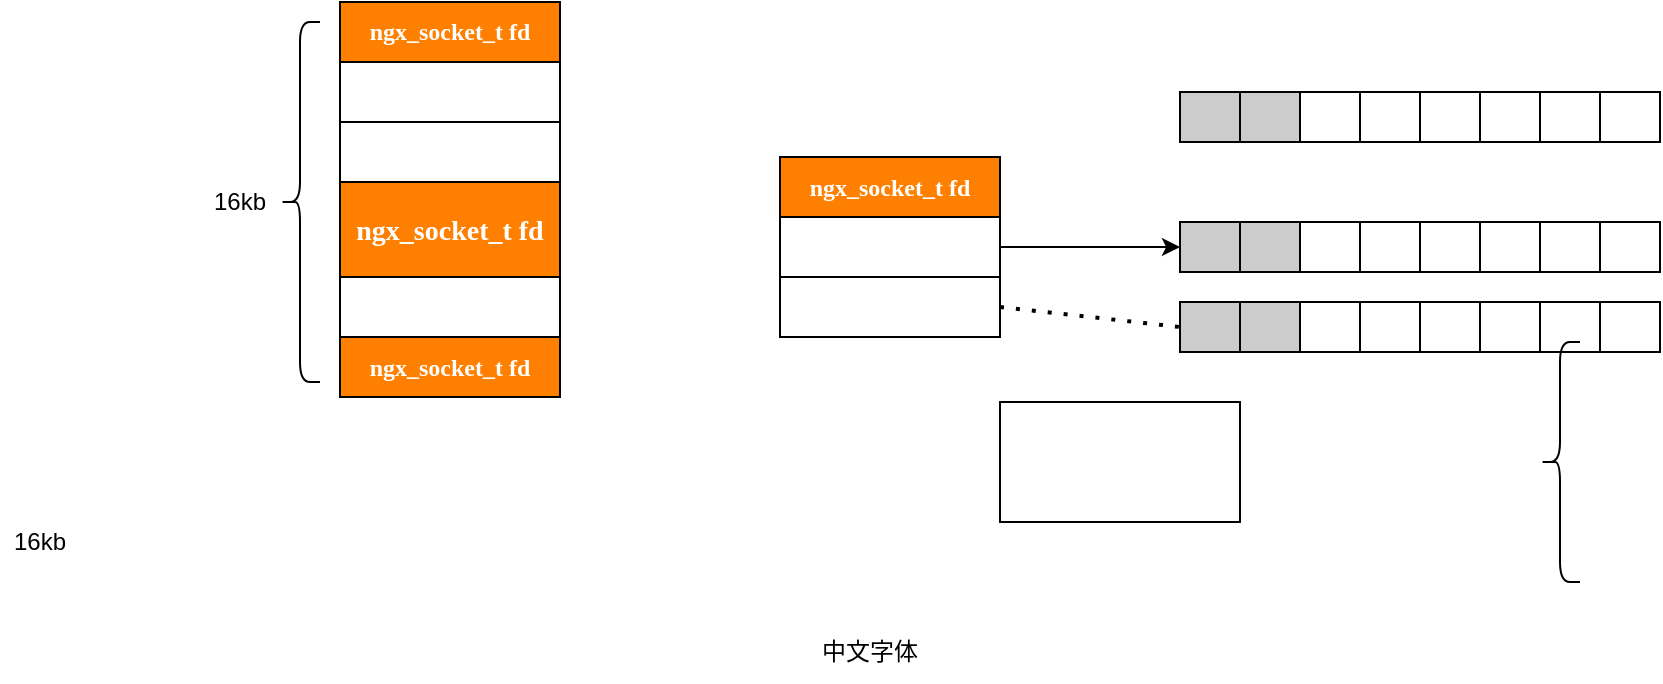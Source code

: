 <mxfile version="14.7.2" type="github">
  <diagram id="JWkxy0zKWKl2xdhELnG-" name="Page-1">
    <mxGraphModel dx="2474" dy="762" grid="1" gridSize="10" guides="1" tooltips="1" connect="1" arrows="1" fold="1" page="1" pageScale="1" pageWidth="1100" pageHeight="850" math="0" shadow="0">
      <root>
        <mxCell id="0" />
        <mxCell id="1" parent="0" />
        <mxCell id="Bn9-F2wJFnICWRJY-Sh3-1" value="&lt;font color=&quot;#ffffff&quot; face=&quot;Comic Sans MS&quot;&gt;&lt;b&gt;ngx_socket_t fd&lt;/b&gt;&lt;/font&gt;" style="rounded=0;whiteSpace=wrap;html=1;fillColor=#FF8000;" parent="1" vertex="1">
          <mxGeometry x="160" y="347.5" width="110" height="30" as="geometry" />
        </mxCell>
        <mxCell id="Bn9-F2wJFnICWRJY-Sh3-28" style="rounded=0;orthogonalLoop=1;jettySize=auto;html=1;exitX=1;exitY=0.5;exitDx=0;exitDy=0;entryX=0;entryY=0.5;entryDx=0;entryDy=0;elbow=vertical;" parent="1" source="Bn9-F2wJFnICWRJY-Sh3-2" target="Bn9-F2wJFnICWRJY-Sh3-12" edge="1">
          <mxGeometry relative="1" as="geometry" />
        </mxCell>
        <mxCell id="Bn9-F2wJFnICWRJY-Sh3-2" value="" style="rounded=0;whiteSpace=wrap;html=1;" parent="1" vertex="1">
          <mxGeometry x="160" y="377.5" width="110" height="30" as="geometry" />
        </mxCell>
        <mxCell id="Bn9-F2wJFnICWRJY-Sh3-3" value="" style="rounded=0;whiteSpace=wrap;html=1;" parent="1" vertex="1">
          <mxGeometry x="160" y="407.5" width="110" height="30" as="geometry" />
        </mxCell>
        <mxCell id="Bn9-F2wJFnICWRJY-Sh3-4" value="" style="rounded=0;whiteSpace=wrap;html=1;fillColor=#CCCCCC;" parent="1" vertex="1">
          <mxGeometry x="360" y="315" width="30" height="25" as="geometry" />
        </mxCell>
        <mxCell id="Bn9-F2wJFnICWRJY-Sh3-5" value="" style="rounded=0;whiteSpace=wrap;html=1;fillColor=#CCCCCC;" parent="1" vertex="1">
          <mxGeometry x="390" y="315" width="30" height="25" as="geometry" />
        </mxCell>
        <mxCell id="Bn9-F2wJFnICWRJY-Sh3-6" value="" style="rounded=0;whiteSpace=wrap;html=1;fillColor=#FFFFFF;" parent="1" vertex="1">
          <mxGeometry x="420" y="315" width="30" height="25" as="geometry" />
        </mxCell>
        <mxCell id="Bn9-F2wJFnICWRJY-Sh3-7" value="" style="rounded=0;whiteSpace=wrap;html=1;fillColor=#FFFFFF;" parent="1" vertex="1">
          <mxGeometry x="450" y="315" width="30" height="25" as="geometry" />
        </mxCell>
        <mxCell id="Bn9-F2wJFnICWRJY-Sh3-8" value="" style="rounded=0;whiteSpace=wrap;html=1;fillColor=#FFFFFF;" parent="1" vertex="1">
          <mxGeometry x="480" y="315" width="30" height="25" as="geometry" />
        </mxCell>
        <mxCell id="Bn9-F2wJFnICWRJY-Sh3-9" value="" style="rounded=0;whiteSpace=wrap;html=1;fillColor=#FFFFFF;" parent="1" vertex="1">
          <mxGeometry x="510" y="315" width="30" height="25" as="geometry" />
        </mxCell>
        <mxCell id="Bn9-F2wJFnICWRJY-Sh3-10" value="" style="rounded=0;whiteSpace=wrap;html=1;fillColor=#FFFFFF;" parent="1" vertex="1">
          <mxGeometry x="540" y="315" width="30" height="25" as="geometry" />
        </mxCell>
        <mxCell id="Bn9-F2wJFnICWRJY-Sh3-11" value="" style="rounded=0;whiteSpace=wrap;html=1;fillColor=#FFFFFF;" parent="1" vertex="1">
          <mxGeometry x="570" y="315" width="30" height="25" as="geometry" />
        </mxCell>
        <mxCell id="Bn9-F2wJFnICWRJY-Sh3-12" value="" style="rounded=0;whiteSpace=wrap;html=1;fillColor=#CCCCCC;" parent="1" vertex="1">
          <mxGeometry x="360" y="380" width="30" height="25" as="geometry" />
        </mxCell>
        <mxCell id="Bn9-F2wJFnICWRJY-Sh3-13" value="" style="rounded=0;whiteSpace=wrap;html=1;fillColor=#CCCCCC;" parent="1" vertex="1">
          <mxGeometry x="390" y="380" width="30" height="25" as="geometry" />
        </mxCell>
        <mxCell id="Bn9-F2wJFnICWRJY-Sh3-14" value="" style="rounded=0;whiteSpace=wrap;html=1;fillColor=#FFFFFF;" parent="1" vertex="1">
          <mxGeometry x="420" y="380" width="30" height="25" as="geometry" />
        </mxCell>
        <mxCell id="Bn9-F2wJFnICWRJY-Sh3-15" value="" style="rounded=0;whiteSpace=wrap;html=1;fillColor=#FFFFFF;" parent="1" vertex="1">
          <mxGeometry x="450" y="380" width="30" height="25" as="geometry" />
        </mxCell>
        <mxCell id="Bn9-F2wJFnICWRJY-Sh3-16" value="" style="rounded=0;whiteSpace=wrap;html=1;fillColor=#FFFFFF;" parent="1" vertex="1">
          <mxGeometry x="480" y="380" width="30" height="25" as="geometry" />
        </mxCell>
        <mxCell id="Bn9-F2wJFnICWRJY-Sh3-17" value="" style="rounded=0;whiteSpace=wrap;html=1;fillColor=#FFFFFF;" parent="1" vertex="1">
          <mxGeometry x="510" y="380" width="30" height="25" as="geometry" />
        </mxCell>
        <mxCell id="Bn9-F2wJFnICWRJY-Sh3-18" value="" style="rounded=0;whiteSpace=wrap;html=1;fillColor=#FFFFFF;" parent="1" vertex="1">
          <mxGeometry x="540" y="380" width="30" height="25" as="geometry" />
        </mxCell>
        <mxCell id="Bn9-F2wJFnICWRJY-Sh3-19" value="" style="rounded=0;whiteSpace=wrap;html=1;fillColor=#FFFFFF;" parent="1" vertex="1">
          <mxGeometry x="570" y="380" width="30" height="25" as="geometry" />
        </mxCell>
        <mxCell id="Bn9-F2wJFnICWRJY-Sh3-20" value="" style="rounded=0;whiteSpace=wrap;html=1;fillColor=#CCCCCC;" parent="1" vertex="1">
          <mxGeometry x="360" y="420" width="30" height="25" as="geometry" />
        </mxCell>
        <mxCell id="Bn9-F2wJFnICWRJY-Sh3-21" value="" style="rounded=0;whiteSpace=wrap;html=1;fillColor=#CCCCCC;" parent="1" vertex="1">
          <mxGeometry x="390" y="420" width="30" height="25" as="geometry" />
        </mxCell>
        <mxCell id="Bn9-F2wJFnICWRJY-Sh3-22" value="" style="rounded=0;whiteSpace=wrap;html=1;fillColor=#FFFFFF;" parent="1" vertex="1">
          <mxGeometry x="420" y="420" width="30" height="25" as="geometry" />
        </mxCell>
        <mxCell id="Bn9-F2wJFnICWRJY-Sh3-23" value="" style="rounded=0;whiteSpace=wrap;html=1;fillColor=#FFFFFF;" parent="1" vertex="1">
          <mxGeometry x="450" y="420" width="30" height="25" as="geometry" />
        </mxCell>
        <mxCell id="Bn9-F2wJFnICWRJY-Sh3-24" value="" style="rounded=0;whiteSpace=wrap;html=1;fillColor=#FFFFFF;" parent="1" vertex="1">
          <mxGeometry x="480" y="420" width="30" height="25" as="geometry" />
        </mxCell>
        <mxCell id="Bn9-F2wJFnICWRJY-Sh3-25" value="" style="rounded=0;whiteSpace=wrap;html=1;fillColor=#FFFFFF;" parent="1" vertex="1">
          <mxGeometry x="510" y="420" width="30" height="25" as="geometry" />
        </mxCell>
        <mxCell id="Bn9-F2wJFnICWRJY-Sh3-26" value="" style="rounded=0;whiteSpace=wrap;html=1;fillColor=#FFFFFF;" parent="1" vertex="1">
          <mxGeometry x="540" y="420" width="30" height="25" as="geometry" />
        </mxCell>
        <mxCell id="Bn9-F2wJFnICWRJY-Sh3-27" value="" style="rounded=0;whiteSpace=wrap;html=1;fillColor=#FFFFFF;" parent="1" vertex="1">
          <mxGeometry x="570" y="420" width="30" height="25" as="geometry" />
        </mxCell>
        <mxCell id="Bn9-F2wJFnICWRJY-Sh3-29" value="&lt;font face=&quot;Comic Sans MS&quot;&gt;中文字体&lt;/font&gt;" style="text;html=1;strokeColor=none;fillColor=none;align=center;verticalAlign=middle;whiteSpace=wrap;rounded=0;" parent="1" vertex="1">
          <mxGeometry x="140" y="580" width="130" height="30" as="geometry" />
        </mxCell>
        <mxCell id="0TxSeIuoNo8lbpOv0VX6-2" value="&lt;font color=&quot;#ffffff&quot; face=&quot;Comic Sans MS&quot;&gt;&lt;b&gt;ngx_socket_t fd&lt;/b&gt;&lt;/font&gt;" style="rounded=0;whiteSpace=wrap;html=1;fillColor=#FF8000;" vertex="1" parent="1">
          <mxGeometry x="-60" y="270" width="110" height="30" as="geometry" />
        </mxCell>
        <mxCell id="0TxSeIuoNo8lbpOv0VX6-3" value="" style="rounded=0;whiteSpace=wrap;html=1;" vertex="1" parent="1">
          <mxGeometry x="-60" y="300" width="110" height="30" as="geometry" />
        </mxCell>
        <mxCell id="0TxSeIuoNo8lbpOv0VX6-4" value="" style="rounded=0;whiteSpace=wrap;html=1;" vertex="1" parent="1">
          <mxGeometry x="-60" y="330" width="110" height="30" as="geometry" />
        </mxCell>
        <mxCell id="0TxSeIuoNo8lbpOv0VX6-5" value="&lt;font color=&quot;#ffffff&quot; face=&quot;Comic Sans MS&quot; style=&quot;font-size: 14px&quot;&gt;&lt;b&gt;ngx_socket_t fd&lt;/b&gt;&lt;/font&gt;" style="rounded=0;whiteSpace=wrap;html=1;fillColor=#FF8000;" vertex="1" parent="1">
          <mxGeometry x="-60" y="360" width="110" height="50" as="geometry" />
        </mxCell>
        <mxCell id="0TxSeIuoNo8lbpOv0VX6-6" value="" style="rounded=0;whiteSpace=wrap;html=1;" vertex="1" parent="1">
          <mxGeometry x="-60" y="407.5" width="110" height="30" as="geometry" />
        </mxCell>
        <mxCell id="0TxSeIuoNo8lbpOv0VX6-7" value="&lt;font color=&quot;#ffffff&quot; face=&quot;Comic Sans MS&quot;&gt;&lt;b&gt;ngx_socket_t fd&lt;/b&gt;&lt;/font&gt;" style="rounded=0;whiteSpace=wrap;html=1;fillColor=#FF8000;" vertex="1" parent="1">
          <mxGeometry x="-60" y="437.5" width="110" height="30" as="geometry" />
        </mxCell>
        <mxCell id="0TxSeIuoNo8lbpOv0VX6-8" value="" style="endArrow=none;dashed=1;html=1;dashPattern=1 3;strokeWidth=2;exitX=1;exitY=0.5;exitDx=0;exitDy=0;entryX=0;entryY=0.5;entryDx=0;entryDy=0;" edge="1" parent="1" source="Bn9-F2wJFnICWRJY-Sh3-3" target="Bn9-F2wJFnICWRJY-Sh3-20">
          <mxGeometry width="50" height="50" relative="1" as="geometry">
            <mxPoint x="520" y="520" as="sourcePoint" />
            <mxPoint x="570" y="470" as="targetPoint" />
          </mxGeometry>
        </mxCell>
        <mxCell id="0TxSeIuoNo8lbpOv0VX6-9" value="" style="shape=curlyBracket;whiteSpace=wrap;html=1;rounded=1;" vertex="1" parent="1">
          <mxGeometry x="540" y="440" width="20" height="120" as="geometry" />
        </mxCell>
        <mxCell id="0TxSeIuoNo8lbpOv0VX6-10" value="" style="shape=curlyBracket;whiteSpace=wrap;html=1;rounded=1;" vertex="1" parent="1">
          <mxGeometry x="-90" y="280" width="20" height="180" as="geometry" />
        </mxCell>
        <mxCell id="0TxSeIuoNo8lbpOv0VX6-13" value="16kb" style="text;html=1;strokeColor=none;fillColor=none;align=center;verticalAlign=middle;whiteSpace=wrap;rounded=0;" vertex="1" parent="1">
          <mxGeometry x="-130" y="360" width="40" height="20" as="geometry" />
        </mxCell>
        <mxCell id="0TxSeIuoNo8lbpOv0VX6-15" value="" style="rounded=0;whiteSpace=wrap;html=1;" vertex="1" parent="1">
          <mxGeometry x="270" y="470" width="120" height="60" as="geometry" />
        </mxCell>
        <mxCell id="0TxSeIuoNo8lbpOv0VX6-16" value="16kb" style="text;html=1;strokeColor=none;fillColor=none;align=center;verticalAlign=middle;whiteSpace=wrap;rounded=0;" vertex="1" parent="1">
          <mxGeometry x="-230" y="530" width="40" height="20" as="geometry" />
        </mxCell>
        <mxCell id="0TxSeIuoNo8lbpOv0VX6-17" value="" style="rounded=0;whiteSpace=wrap;html=1;" vertex="1" parent="1">
          <mxGeometry x="270" y="470" width="120" height="60" as="geometry" />
        </mxCell>
      </root>
    </mxGraphModel>
  </diagram>
</mxfile>
